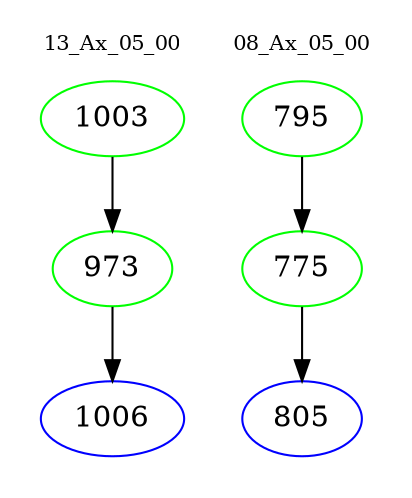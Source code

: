 digraph{
subgraph cluster_0 {
color = white
label = "13_Ax_05_00";
fontsize=10;
T0_1003 [label="1003", color="green"]
T0_1003 -> T0_973 [color="black"]
T0_973 [label="973", color="green"]
T0_973 -> T0_1006 [color="black"]
T0_1006 [label="1006", color="blue"]
}
subgraph cluster_1 {
color = white
label = "08_Ax_05_00";
fontsize=10;
T1_795 [label="795", color="green"]
T1_795 -> T1_775 [color="black"]
T1_775 [label="775", color="green"]
T1_775 -> T1_805 [color="black"]
T1_805 [label="805", color="blue"]
}
}
